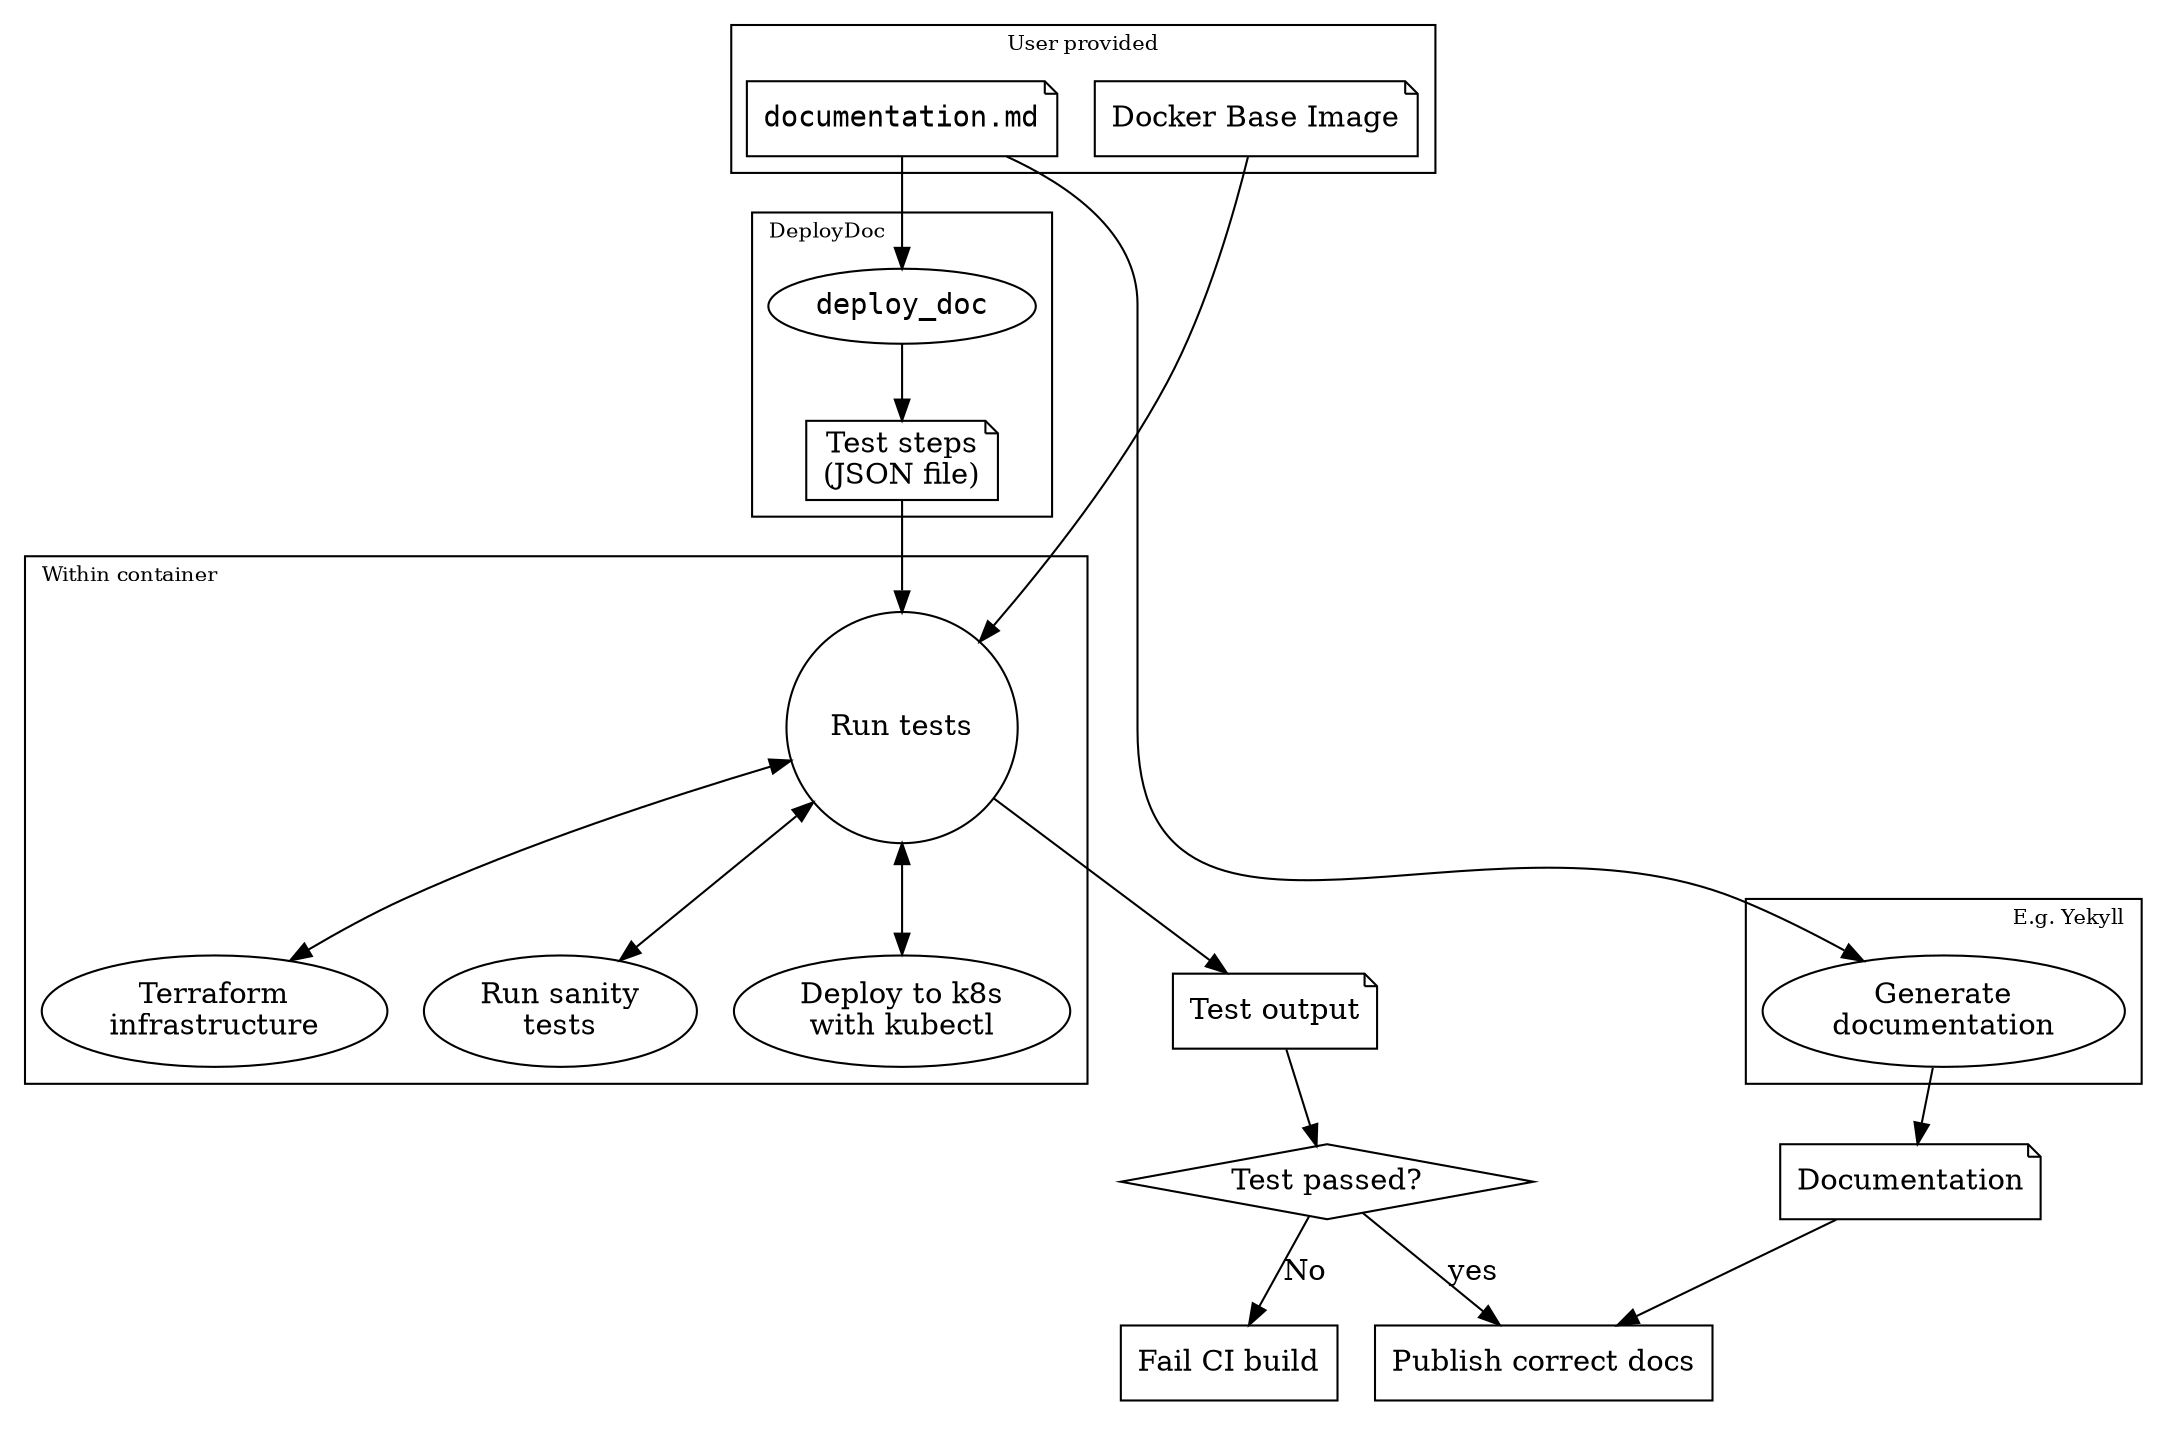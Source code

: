 digraph deploy_doc_architecture {
  edge[minlen=1.8];
  subgraph cluster_user_provided {
    label= "User provided";
    fontsize=10
    node[shape="note"];
    base_image[label="Docker Base Image"];
    deploy_doc[label="documentation.md",fontname="mono"];
  };

  subgraph cluster_doc {
    label="E.g. Yekyll";
    labeljust="r";
    fontsize=10;

    generate_doc[label="Generate\ndocumentation"];
  }


  subgraph cluster_deploydoc {
    label = "DeployDoc";
    labeljust="l";
    fontsize=10
    script_generator[label="deploy_doc",fontname="mono"];
    generated_script[label="Test steps\n(JSON file)", shape=note];
  }

  subgraph cluster_container{
    label="Within container";
    labeljust="l";
    fontsize=10;

    run_kubectl[label="Deploy to k8s\nwith kubectl"];
    run_terraform[label="Terraform\ninfrastructure"];
    run_test_script[shape="circle", label="Run tests"]
    run_test_script -> run_tests[dir=both];
    run_test_script -> run_terraform [dir=both];
    run_test_script -> run_kubectl[dir=both];

    run_tests[label="Run sanity\ntests"];
  }


  script_generator -> generated_script;
  generated_script -> run_test_script;

  deploy_doc -> script_generator;
  base_image -> run_test_script;
  deploy_doc -> generate_doc;

  doc_output[shape="note",label="Documentation"];
  subgraph cluster_outputs {
    style=invis;
    node[shape=note];
    test_output[label="Test output"];

    is_test_ok[shape="diamond", label="Test passed?"];
    test_output->is_test_ok;
    is_test_ok -> test_bad [label="No"];
    is_test_ok -> publish_doc[label="yes"];
    test_bad[shape="rect", label="Fail CI build"];
    publish_doc[shape="default", label="Publish correct docs"];
  }

  doc_output -> publish_doc;

  run_test_script -> test_output;
  generate_doc -> doc_output;
}
